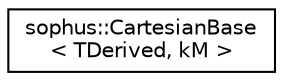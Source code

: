 digraph "Graphical Class Hierarchy"
{
 // LATEX_PDF_SIZE
  edge [fontname="Helvetica",fontsize="10",labelfontname="Helvetica",labelfontsize="10"];
  node [fontname="Helvetica",fontsize="10",shape=record];
  rankdir="LR";
  Node0 [label="sophus::CartesianBase\l\< TDerived, kM \>",height=0.2,width=0.4,color="black", fillcolor="white", style="filled",URL="$classsophus_1_1_cartesian_base.html",tooltip="Cartesian base type - implements Cartesian class but is storage agnostic."];
}
